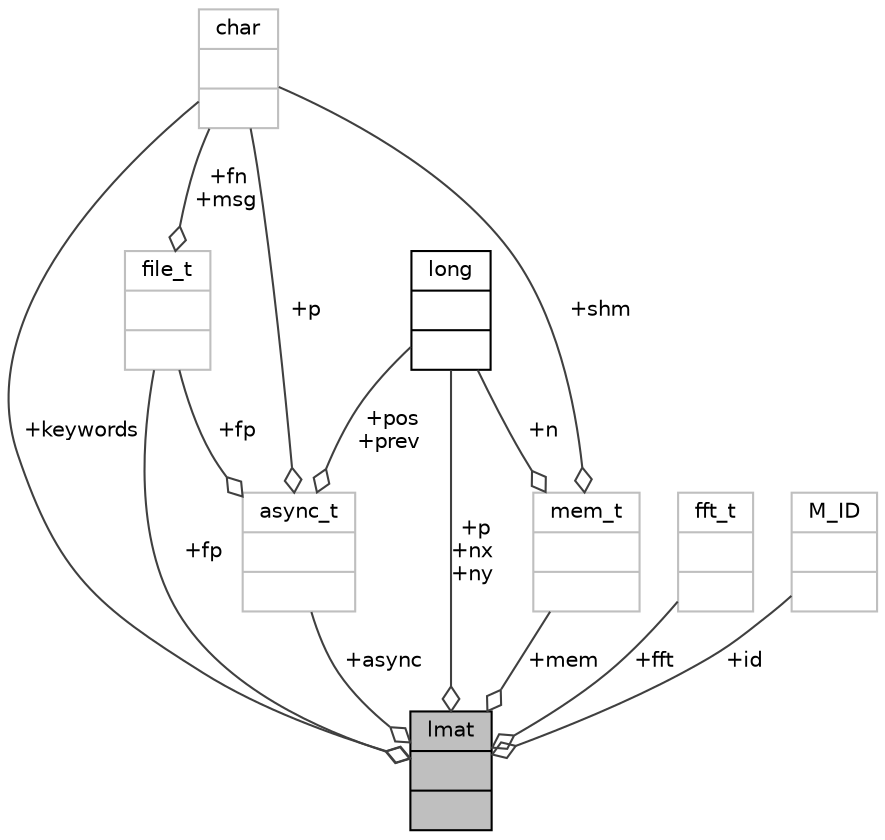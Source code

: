 digraph "lmat"
{
 // INTERACTIVE_SVG=YES
  bgcolor="transparent";
  edge [fontname="Helvetica",fontsize="10",labelfontname="Helvetica",labelfontsize="10"];
  node [fontname="Helvetica",fontsize="10",shape=record];
  Node57 [label="{lmat\n||}",height=0.2,width=0.4,color="black", fillcolor="grey75", style="filled", fontcolor="black"];
  Node58 -> Node57 [color="grey25",fontsize="10",style="solid",label=" +fp" ,arrowhead="odiamond",fontname="Helvetica"];
  Node58 [label="{file_t\n||}",height=0.2,width=0.4,color="grey75"];
  Node59 -> Node58 [color="grey25",fontsize="10",style="solid",label=" +fn\n+msg" ,arrowhead="odiamond",fontname="Helvetica"];
  Node59 [label="{char\n||}",height=0.2,width=0.4,color="grey75"];
  Node62 -> Node57 [color="grey25",fontsize="10",style="solid",label=" +fft" ,arrowhead="odiamond",fontname="Helvetica"];
  Node62 [label="{fft_t\n||}",height=0.2,width=0.4,color="grey75"];
  Node65 -> Node57 [color="grey25",fontsize="10",style="solid",label=" +mem" ,arrowhead="odiamond",fontname="Helvetica"];
  Node65 [label="{mem_t\n||}",height=0.2,width=0.4,color="grey75"];
  Node59 -> Node65 [color="grey25",fontsize="10",style="solid",label=" +shm" ,arrowhead="odiamond",fontname="Helvetica"];
  Node66 -> Node65 [color="grey25",fontsize="10",style="solid",label=" +n" ,arrowhead="odiamond",fontname="Helvetica"];
  Node66 [label="{long\n||}",height=0.2,width=0.4,color="black",URL="$classlong.html"];
  Node59 -> Node57 [color="grey25",fontsize="10",style="solid",label=" +keywords" ,arrowhead="odiamond",fontname="Helvetica"];
  Node67 -> Node57 [color="grey25",fontsize="10",style="solid",label=" +async" ,arrowhead="odiamond",fontname="Helvetica"];
  Node67 [label="{async_t\n||}",height=0.2,width=0.4,color="grey75"];
  Node58 -> Node67 [color="grey25",fontsize="10",style="solid",label=" +fp" ,arrowhead="odiamond",fontname="Helvetica"];
  Node59 -> Node67 [color="grey25",fontsize="10",style="solid",label=" +p" ,arrowhead="odiamond",fontname="Helvetica"];
  Node66 -> Node67 [color="grey25",fontsize="10",style="solid",label=" +pos\n+prev" ,arrowhead="odiamond",fontname="Helvetica"];
  Node66 -> Node57 [color="grey25",fontsize="10",style="solid",label=" +p\n+nx\n+ny" ,arrowhead="odiamond",fontname="Helvetica"];
  Node68 -> Node57 [color="grey25",fontsize="10",style="solid",label=" +id" ,arrowhead="odiamond",fontname="Helvetica"];
  Node68 [label="{M_ID\n||}",height=0.2,width=0.4,color="grey75"];
}
